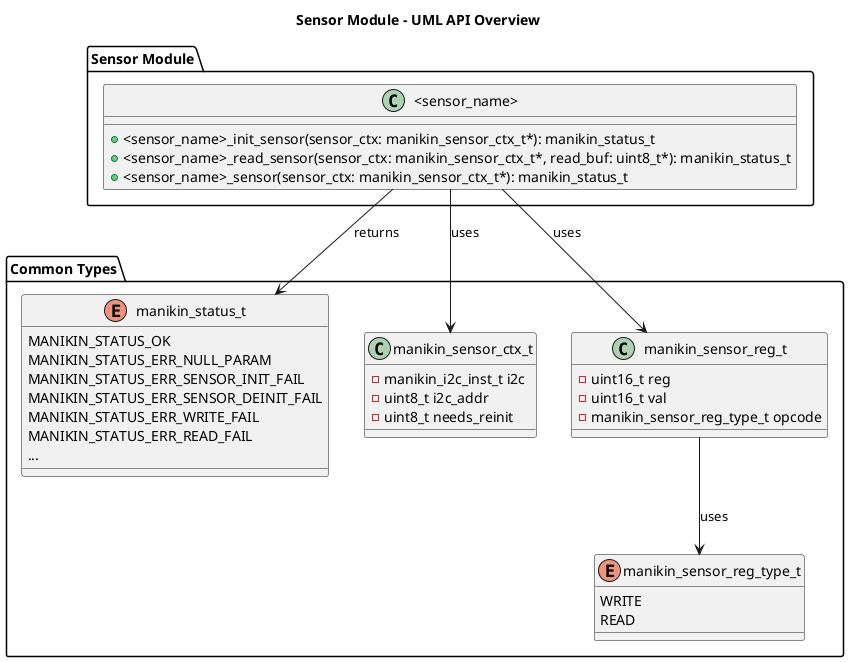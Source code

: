     @startuml
    title Sensor Module - UML API Overview

    package "Sensor Module" {
       class "<sensor_name>" {
          + <sensor_name>_init_sensor(sensor_ctx: manikin_sensor_ctx_t*): manikin_status_t
          + <sensor_name>_read_sensor(sensor_ctx: manikin_sensor_ctx_t*, read_buf: uint8_t*): manikin_status_t
          + <sensor_name>_sensor(sensor_ctx: manikin_sensor_ctx_t*): manikin_status_t
        }
    }

    package "Common Types" {
        enum manikin_status_t {
            MANIKIN_STATUS_OK
            MANIKIN_STATUS_ERR_NULL_PARAM
            MANIKIN_STATUS_ERR_SENSOR_INIT_FAIL
            MANIKIN_STATUS_ERR_SENSOR_DEINIT_FAIL
            MANIKIN_STATUS_ERR_WRITE_FAIL
            MANIKIN_STATUS_ERR_READ_FAIL
            ...
        }

        class manikin_sensor_ctx_t {
            -manikin_i2c_inst_t i2c
            -uint8_t i2c_addr
            -uint8_t needs_reinit
        }

        class manikin_sensor_reg_t {
            -uint16_t reg
            -uint16_t val
            -manikin_sensor_reg_type_t opcode
        }

        enum manikin_sensor_reg_type_t {
            WRITE
            READ
        }
    }

    "<sensor_name>" --> manikin_sensor_ctx_t : uses
    "<sensor_name>" --> manikin_sensor_reg_t : uses
    "<sensor_name>" --> manikin_status_t : returns
    manikin_sensor_reg_t --> manikin_sensor_reg_type_t : uses

    @enduml